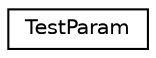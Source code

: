 digraph "Graphical Class Hierarchy"
{
 // INTERACTIVE_SVG=YES
  edge [fontname="Helvetica",fontsize="10",labelfontname="Helvetica",labelfontsize="10"];
  node [fontname="Helvetica",fontsize="10",shape=record];
  rankdir="LR";
  Node1 [label="TestParam",height=0.2,width=0.4,color="black", fillcolor="white", style="filled",URL="$classTestParam.html"];
}
